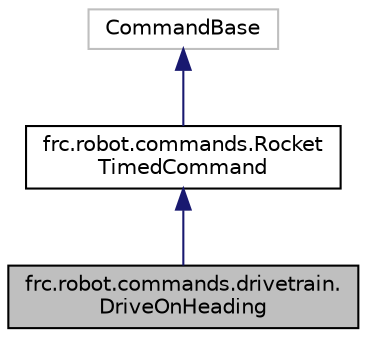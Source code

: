 digraph "frc.robot.commands.drivetrain.DriveOnHeading"
{
  edge [fontname="Helvetica",fontsize="10",labelfontname="Helvetica",labelfontsize="10"];
  node [fontname="Helvetica",fontsize="10",shape=record];
  Node3 [label="frc.robot.commands.drivetrain.\lDriveOnHeading",height=0.2,width=0.4,color="black", fillcolor="grey75", style="filled", fontcolor="black"];
  Node4 -> Node3 [dir="back",color="midnightblue",fontsize="10",style="solid",fontname="Helvetica"];
  Node4 [label="frc.robot.commands.Rocket\lTimedCommand",height=0.2,width=0.4,color="black", fillcolor="white", style="filled",URL="$classfrc_1_1robot_1_1commands_1_1_rocket_timed_command.html"];
  Node5 -> Node4 [dir="back",color="midnightblue",fontsize="10",style="solid",fontname="Helvetica"];
  Node5 [label="CommandBase",height=0.2,width=0.4,color="grey75", fillcolor="white", style="filled"];
}
